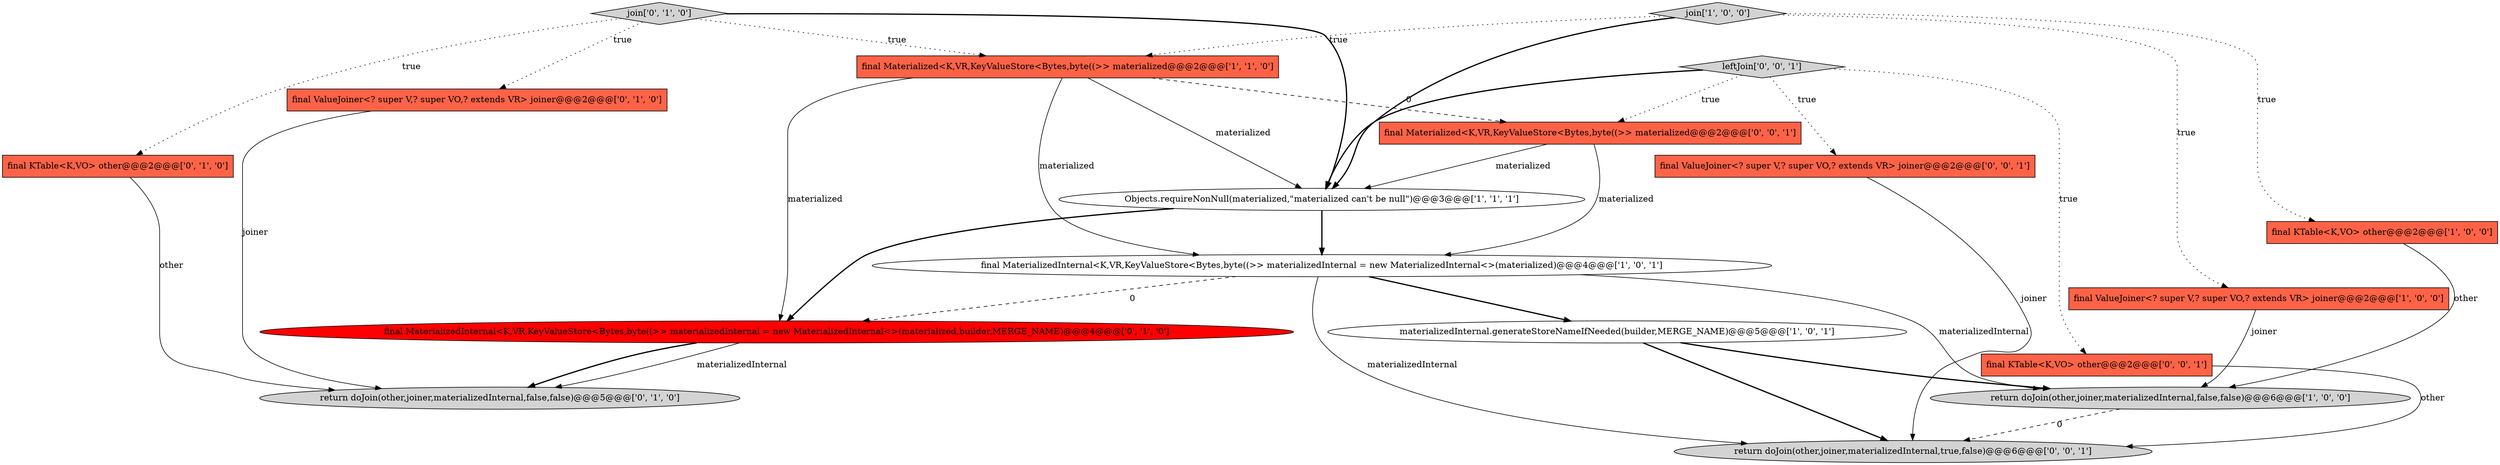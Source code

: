 digraph {
5 [style = filled, label = "final Materialized<K,VR,KeyValueStore<Bytes,byte((>> materialized@@@2@@@['1', '1', '0']", fillcolor = tomato, shape = box image = "AAA0AAABBB1BBB"];
12 [style = filled, label = "final ValueJoiner<? super V,? super VO,? extends VR> joiner@@@2@@@['0', '1', '0']", fillcolor = tomato, shape = box image = "AAA0AAABBB2BBB"];
13 [style = filled, label = "final KTable<K,VO> other@@@2@@@['0', '0', '1']", fillcolor = tomato, shape = box image = "AAA0AAABBB3BBB"];
6 [style = filled, label = "join['1', '0', '0']", fillcolor = lightgray, shape = diamond image = "AAA0AAABBB1BBB"];
1 [style = filled, label = "final KTable<K,VO> other@@@2@@@['1', '0', '0']", fillcolor = tomato, shape = box image = "AAA0AAABBB1BBB"];
0 [style = filled, label = "final MaterializedInternal<K,VR,KeyValueStore<Bytes,byte((>> materializedInternal = new MaterializedInternal<>(materialized)@@@4@@@['1', '0', '1']", fillcolor = white, shape = ellipse image = "AAA0AAABBB1BBB"];
11 [style = filled, label = "final KTable<K,VO> other@@@2@@@['0', '1', '0']", fillcolor = tomato, shape = box image = "AAA0AAABBB2BBB"];
16 [style = filled, label = "leftJoin['0', '0', '1']", fillcolor = lightgray, shape = diamond image = "AAA0AAABBB3BBB"];
9 [style = filled, label = "final MaterializedInternal<K,VR,KeyValueStore<Bytes,byte((>> materializedInternal = new MaterializedInternal<>(materialized,builder,MERGE_NAME)@@@4@@@['0', '1', '0']", fillcolor = red, shape = ellipse image = "AAA1AAABBB2BBB"];
17 [style = filled, label = "final Materialized<K,VR,KeyValueStore<Bytes,byte((>> materialized@@@2@@@['0', '0', '1']", fillcolor = tomato, shape = box image = "AAA0AAABBB3BBB"];
2 [style = filled, label = "final ValueJoiner<? super V,? super VO,? extends VR> joiner@@@2@@@['1', '0', '0']", fillcolor = tomato, shape = box image = "AAA0AAABBB1BBB"];
4 [style = filled, label = "materializedInternal.generateStoreNameIfNeeded(builder,MERGE_NAME)@@@5@@@['1', '0', '1']", fillcolor = white, shape = ellipse image = "AAA0AAABBB1BBB"];
8 [style = filled, label = "return doJoin(other,joiner,materializedInternal,false,false)@@@5@@@['0', '1', '0']", fillcolor = lightgray, shape = ellipse image = "AAA0AAABBB2BBB"];
7 [style = filled, label = "return doJoin(other,joiner,materializedInternal,false,false)@@@6@@@['1', '0', '0']", fillcolor = lightgray, shape = ellipse image = "AAA0AAABBB1BBB"];
10 [style = filled, label = "join['0', '1', '0']", fillcolor = lightgray, shape = diamond image = "AAA0AAABBB2BBB"];
14 [style = filled, label = "return doJoin(other,joiner,materializedInternal,true,false)@@@6@@@['0', '0', '1']", fillcolor = lightgray, shape = ellipse image = "AAA0AAABBB3BBB"];
15 [style = filled, label = "final ValueJoiner<? super V,? super VO,? extends VR> joiner@@@2@@@['0', '0', '1']", fillcolor = tomato, shape = box image = "AAA0AAABBB3BBB"];
3 [style = filled, label = "Objects.requireNonNull(materialized,\"materialized can't be null\")@@@3@@@['1', '1', '1']", fillcolor = white, shape = ellipse image = "AAA0AAABBB1BBB"];
16->3 [style = bold, label=""];
6->3 [style = bold, label=""];
4->14 [style = bold, label=""];
10->12 [style = dotted, label="true"];
17->3 [style = solid, label="materialized"];
16->13 [style = dotted, label="true"];
7->14 [style = dashed, label="0"];
5->3 [style = solid, label="materialized"];
16->17 [style = dotted, label="true"];
0->7 [style = solid, label="materializedInternal"];
11->8 [style = solid, label="other"];
17->0 [style = solid, label="materialized"];
6->1 [style = dotted, label="true"];
12->8 [style = solid, label="joiner"];
10->3 [style = bold, label=""];
0->14 [style = solid, label="materializedInternal"];
9->8 [style = bold, label=""];
10->5 [style = dotted, label="true"];
4->7 [style = bold, label=""];
3->0 [style = bold, label=""];
15->14 [style = solid, label="joiner"];
3->9 [style = bold, label=""];
6->2 [style = dotted, label="true"];
5->17 [style = dashed, label="0"];
10->11 [style = dotted, label="true"];
0->4 [style = bold, label=""];
5->0 [style = solid, label="materialized"];
13->14 [style = solid, label="other"];
2->7 [style = solid, label="joiner"];
9->8 [style = solid, label="materializedInternal"];
5->9 [style = solid, label="materialized"];
0->9 [style = dashed, label="0"];
1->7 [style = solid, label="other"];
6->5 [style = dotted, label="true"];
16->15 [style = dotted, label="true"];
}
